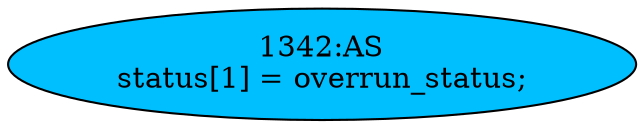 strict digraph "" {
	node [label="\N"];
	"1342:AS"	 [ast="<pyverilog.vparser.ast.Assign object at 0x7fd773345890>",
		def_var="['status']",
		fillcolor=deepskyblue,
		label="1342:AS
status[1] = overrun_status;",
		statements="[]",
		style=filled,
		typ=Assign,
		use_var="['overrun_status']"];
}
